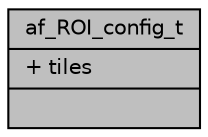 digraph "af_ROI_config_t"
{
 // INTERACTIVE_SVG=YES
 // LATEX_PDF_SIZE
  bgcolor="transparent";
  edge [fontname="Helvetica",fontsize="10",labelfontname="Helvetica",labelfontsize="10"];
  node [fontname="Helvetica",fontsize="10",shape=record];
  Node1 [label="{af_ROI_config_t\n|+ tiles\l|}",height=0.2,width=0.4,color="black", fillcolor="grey75", style="filled", fontcolor="black",tooltip=" "];
}
